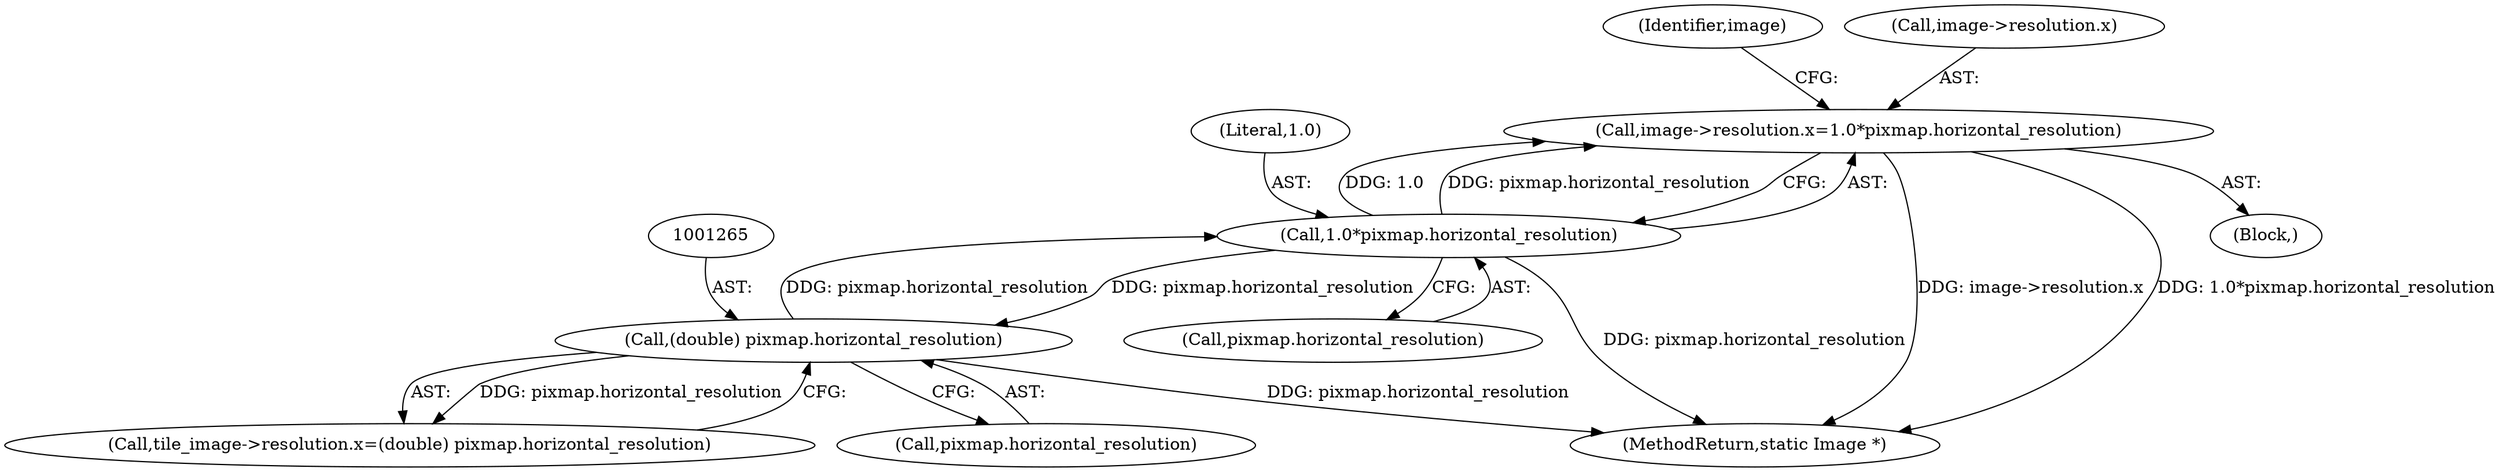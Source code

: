 digraph "0_ImageMagick_afa878a689870c28b6994ecf3bb8dbfb2b76d135@pointer" {
"1000870" [label="(Call,image->resolution.x=1.0*pixmap.horizontal_resolution)"];
"1000876" [label="(Call,1.0*pixmap.horizontal_resolution)"];
"1001264" [label="(Call,(double) pixmap.horizontal_resolution)"];
"1000870" [label="(Call,image->resolution.x=1.0*pixmap.horizontal_resolution)"];
"1000877" [label="(Literal,1.0)"];
"1001266" [label="(Call,pixmap.horizontal_resolution)"];
"1001258" [label="(Call,tile_image->resolution.x=(double) pixmap.horizontal_resolution)"];
"1000876" [label="(Call,1.0*pixmap.horizontal_resolution)"];
"1000884" [label="(Identifier,image)"];
"1000776" [label="(Block,)"];
"1000878" [label="(Call,pixmap.horizontal_resolution)"];
"1000871" [label="(Call,image->resolution.x)"];
"1001264" [label="(Call,(double) pixmap.horizontal_resolution)"];
"1002647" [label="(MethodReturn,static Image *)"];
"1000870" -> "1000776"  [label="AST: "];
"1000870" -> "1000876"  [label="CFG: "];
"1000871" -> "1000870"  [label="AST: "];
"1000876" -> "1000870"  [label="AST: "];
"1000884" -> "1000870"  [label="CFG: "];
"1000870" -> "1002647"  [label="DDG: image->resolution.x"];
"1000870" -> "1002647"  [label="DDG: 1.0*pixmap.horizontal_resolution"];
"1000876" -> "1000870"  [label="DDG: 1.0"];
"1000876" -> "1000870"  [label="DDG: pixmap.horizontal_resolution"];
"1000876" -> "1000878"  [label="CFG: "];
"1000877" -> "1000876"  [label="AST: "];
"1000878" -> "1000876"  [label="AST: "];
"1000876" -> "1002647"  [label="DDG: pixmap.horizontal_resolution"];
"1001264" -> "1000876"  [label="DDG: pixmap.horizontal_resolution"];
"1000876" -> "1001264"  [label="DDG: pixmap.horizontal_resolution"];
"1001264" -> "1001258"  [label="AST: "];
"1001264" -> "1001266"  [label="CFG: "];
"1001265" -> "1001264"  [label="AST: "];
"1001266" -> "1001264"  [label="AST: "];
"1001258" -> "1001264"  [label="CFG: "];
"1001264" -> "1002647"  [label="DDG: pixmap.horizontal_resolution"];
"1001264" -> "1001258"  [label="DDG: pixmap.horizontal_resolution"];
}
